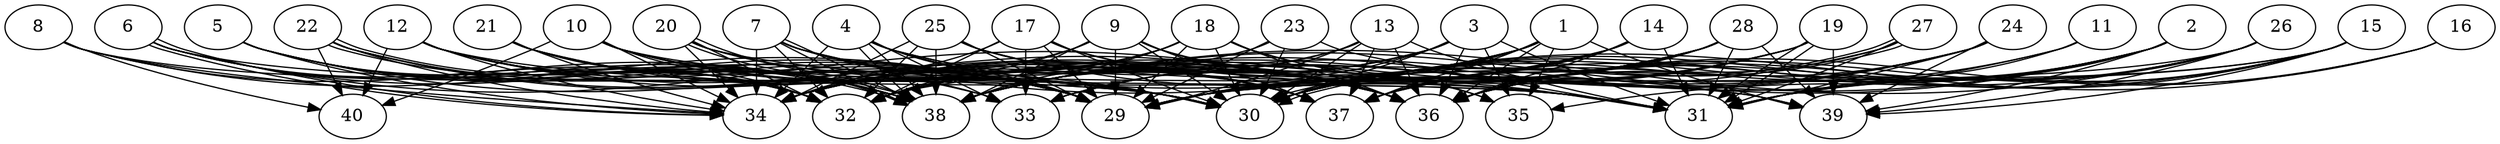 // DAG automatically generated by daggen at Thu Oct  3 14:06:49 2019
// ./daggen --dot -n 40 --ccr 0.5 --fat 0.9 --regular 0.9 --density 0.9 --mindata 5242880 --maxdata 52428800 
digraph G {
  1 [size="19124224", alpha="0.11", expect_size="9562112"] 
  1 -> 29 [size ="9562112"]
  1 -> 30 [size ="9562112"]
  1 -> 32 [size ="9562112"]
  1 -> 34 [size ="9562112"]
  1 -> 35 [size ="9562112"]
  1 -> 36 [size ="9562112"]
  1 -> 37 [size ="9562112"]
  1 -> 38 [size ="9562112"]
  1 -> 39 [size ="9562112"]
  2 [size="30853120", alpha="0.18", expect_size="15426560"] 
  2 -> 29 [size ="15426560"]
  2 -> 30 [size ="15426560"]
  2 -> 31 [size ="15426560"]
  2 -> 36 [size ="15426560"]
  2 -> 37 [size ="15426560"]
  2 -> 38 [size ="15426560"]
  2 -> 39 [size ="15426560"]
  3 [size="58945536", alpha="0.19", expect_size="29472768"] 
  3 -> 29 [size ="29472768"]
  3 -> 30 [size ="29472768"]
  3 -> 31 [size ="29472768"]
  3 -> 33 [size ="29472768"]
  3 -> 34 [size ="29472768"]
  3 -> 35 [size ="29472768"]
  3 -> 36 [size ="29472768"]
  3 -> 38 [size ="29472768"]
  4 [size="18409472", alpha="0.02", expect_size="9204736"] 
  4 -> 29 [size ="9204736"]
  4 -> 30 [size ="9204736"]
  4 -> 31 [size ="9204736"]
  4 -> 33 [size ="9204736"]
  4 -> 34 [size ="9204736"]
  4 -> 36 [size ="9204736"]
  4 -> 38 [size ="9204736"]
  4 -> 38 [size ="9204736"]
  5 [size="80431104", alpha="0.06", expect_size="40215552"] 
  5 -> 29 [size ="40215552"]
  5 -> 30 [size ="40215552"]
  5 -> 32 [size ="40215552"]
  5 -> 33 [size ="40215552"]
  5 -> 34 [size ="40215552"]
  5 -> 38 [size ="40215552"]
  6 [size="80523264", alpha="0.12", expect_size="40261632"] 
  6 -> 29 [size ="40261632"]
  6 -> 30 [size ="40261632"]
  6 -> 32 [size ="40261632"]
  6 -> 34 [size ="40261632"]
  6 -> 34 [size ="40261632"]
  6 -> 36 [size ="40261632"]
  6 -> 38 [size ="40261632"]
  7 [size="75825152", alpha="0.06", expect_size="37912576"] 
  7 -> 29 [size ="37912576"]
  7 -> 30 [size ="37912576"]
  7 -> 32 [size ="37912576"]
  7 -> 34 [size ="37912576"]
  7 -> 36 [size ="37912576"]
  7 -> 38 [size ="37912576"]
  7 -> 38 [size ="37912576"]
  7 -> 39 [size ="37912576"]
  8 [size="12863488", alpha="0.07", expect_size="6431744"] 
  8 -> 29 [size ="6431744"]
  8 -> 30 [size ="6431744"]
  8 -> 34 [size ="6431744"]
  8 -> 38 [size ="6431744"]
  8 -> 40 [size ="6431744"]
  9 [size="83476480", alpha="0.05", expect_size="41738240"] 
  9 -> 29 [size ="41738240"]
  9 -> 30 [size ="41738240"]
  9 -> 32 [size ="41738240"]
  9 -> 34 [size ="41738240"]
  9 -> 35 [size ="41738240"]
  9 -> 36 [size ="41738240"]
  9 -> 37 [size ="41738240"]
  9 -> 38 [size ="41738240"]
  10 [size="36923392", alpha="0.01", expect_size="18461696"] 
  10 -> 29 [size ="18461696"]
  10 -> 30 [size ="18461696"]
  10 -> 31 [size ="18461696"]
  10 -> 32 [size ="18461696"]
  10 -> 33 [size ="18461696"]
  10 -> 34 [size ="18461696"]
  10 -> 36 [size ="18461696"]
  10 -> 40 [size ="18461696"]
  11 [size="90001408", alpha="0.13", expect_size="45000704"] 
  11 -> 29 [size ="45000704"]
  11 -> 30 [size ="45000704"]
  11 -> 31 [size ="45000704"]
  12 [size="47108096", alpha="0.00", expect_size="23554048"] 
  12 -> 29 [size ="23554048"]
  12 -> 30 [size ="23554048"]
  12 -> 31 [size ="23554048"]
  12 -> 32 [size ="23554048"]
  12 -> 34 [size ="23554048"]
  12 -> 37 [size ="23554048"]
  12 -> 38 [size ="23554048"]
  12 -> 40 [size ="23554048"]
  13 [size="36323328", alpha="0.17", expect_size="18161664"] 
  13 -> 29 [size ="18161664"]
  13 -> 30 [size ="18161664"]
  13 -> 31 [size ="18161664"]
  13 -> 34 [size ="18161664"]
  13 -> 36 [size ="18161664"]
  13 -> 37 [size ="18161664"]
  13 -> 38 [size ="18161664"]
  14 [size="31021056", alpha="0.09", expect_size="15510528"] 
  14 -> 29 [size ="15510528"]
  14 -> 30 [size ="15510528"]
  14 -> 31 [size ="15510528"]
  14 -> 34 [size ="15510528"]
  14 -> 36 [size ="15510528"]
  14 -> 37 [size ="15510528"]
  15 [size="41590784", alpha="0.00", expect_size="20795392"] 
  15 -> 29 [size ="20795392"]
  15 -> 30 [size ="20795392"]
  15 -> 31 [size ="20795392"]
  15 -> 32 [size ="20795392"]
  15 -> 35 [size ="20795392"]
  15 -> 36 [size ="20795392"]
  15 -> 39 [size ="20795392"]
  16 [size="69687296", alpha="0.13", expect_size="34843648"] 
  16 -> 30 [size ="34843648"]
  16 -> 31 [size ="34843648"]
  16 -> 36 [size ="34843648"]
  17 [size="32049152", alpha="0.10", expect_size="16024576"] 
  17 -> 29 [size ="16024576"]
  17 -> 30 [size ="16024576"]
  17 -> 31 [size ="16024576"]
  17 -> 32 [size ="16024576"]
  17 -> 33 [size ="16024576"]
  17 -> 34 [size ="16024576"]
  17 -> 36 [size ="16024576"]
  18 [size="59795456", alpha="0.01", expect_size="29897728"] 
  18 -> 29 [size ="29897728"]
  18 -> 30 [size ="29897728"]
  18 -> 31 [size ="29897728"]
  18 -> 32 [size ="29897728"]
  18 -> 34 [size ="29897728"]
  18 -> 35 [size ="29897728"]
  18 -> 36 [size ="29897728"]
  18 -> 38 [size ="29897728"]
  19 [size="94285824", alpha="0.08", expect_size="47142912"] 
  19 -> 29 [size ="47142912"]
  19 -> 31 [size ="47142912"]
  19 -> 31 [size ="47142912"]
  19 -> 32 [size ="47142912"]
  19 -> 33 [size ="47142912"]
  19 -> 38 [size ="47142912"]
  19 -> 39 [size ="47142912"]
  20 [size="23724032", alpha="0.15", expect_size="11862016"] 
  20 -> 29 [size ="11862016"]
  20 -> 32 [size ="11862016"]
  20 -> 34 [size ="11862016"]
  20 -> 37 [size ="11862016"]
  20 -> 38 [size ="11862016"]
  20 -> 38 [size ="11862016"]
  20 -> 39 [size ="11862016"]
  21 [size="26552320", alpha="0.04", expect_size="13276160"] 
  21 -> 29 [size ="13276160"]
  21 -> 30 [size ="13276160"]
  21 -> 32 [size ="13276160"]
  21 -> 34 [size ="13276160"]
  21 -> 37 [size ="13276160"]
  21 -> 38 [size ="13276160"]
  22 [size="89698304", alpha="0.17", expect_size="44849152"] 
  22 -> 29 [size ="44849152"]
  22 -> 30 [size ="44849152"]
  22 -> 34 [size ="44849152"]
  22 -> 36 [size ="44849152"]
  22 -> 38 [size ="44849152"]
  22 -> 38 [size ="44849152"]
  22 -> 40 [size ="44849152"]
  23 [size="91695104", alpha="0.20", expect_size="45847552"] 
  23 -> 29 [size ="45847552"]
  23 -> 30 [size ="45847552"]
  23 -> 31 [size ="45847552"]
  23 -> 34 [size ="45847552"]
  24 [size="78381056", alpha="0.05", expect_size="39190528"] 
  24 -> 29 [size ="39190528"]
  24 -> 31 [size ="39190528"]
  24 -> 33 [size ="39190528"]
  24 -> 37 [size ="39190528"]
  24 -> 38 [size ="39190528"]
  24 -> 39 [size ="39190528"]
  25 [size="26544128", alpha="0.04", expect_size="13272064"] 
  25 -> 29 [size ="13272064"]
  25 -> 31 [size ="13272064"]
  25 -> 32 [size ="13272064"]
  25 -> 34 [size ="13272064"]
  25 -> 36 [size ="13272064"]
  25 -> 37 [size ="13272064"]
  25 -> 38 [size ="13272064"]
  26 [size="26925056", alpha="0.19", expect_size="13462528"] 
  26 -> 29 [size ="13462528"]
  26 -> 30 [size ="13462528"]
  26 -> 31 [size ="13462528"]
  26 -> 36 [size ="13462528"]
  26 -> 38 [size ="13462528"]
  26 -> 39 [size ="13462528"]
  27 [size="90558464", alpha="0.07", expect_size="45279232"] 
  27 -> 30 [size ="45279232"]
  27 -> 30 [size ="45279232"]
  27 -> 31 [size ="45279232"]
  27 -> 36 [size ="45279232"]
  27 -> 38 [size ="45279232"]
  28 [size="44767232", alpha="0.16", expect_size="22383616"] 
  28 -> 30 [size ="22383616"]
  28 -> 31 [size ="22383616"]
  28 -> 32 [size ="22383616"]
  28 -> 34 [size ="22383616"]
  28 -> 36 [size ="22383616"]
  28 -> 37 [size ="22383616"]
  28 -> 38 [size ="22383616"]
  28 -> 39 [size ="22383616"]
  29 [size="50026496", alpha="0.00", expect_size="25013248"] 
  30 [size="89790464", alpha="0.10", expect_size="44895232"] 
  31 [size="66945024", alpha="0.17", expect_size="33472512"] 
  32 [size="84498432", alpha="0.11", expect_size="42249216"] 
  33 [size="68448256", alpha="0.11", expect_size="34224128"] 
  34 [size="67258368", alpha="0.16", expect_size="33629184"] 
  35 [size="88852480", alpha="0.07", expect_size="44426240"] 
  36 [size="14430208", alpha="0.10", expect_size="7215104"] 
  37 [size="102776832", alpha="0.18", expect_size="51388416"] 
  38 [size="41746432", alpha="0.17", expect_size="20873216"] 
  39 [size="22456320", alpha="0.13", expect_size="11228160"] 
  40 [size="23529472", alpha="0.12", expect_size="11764736"] 
}
